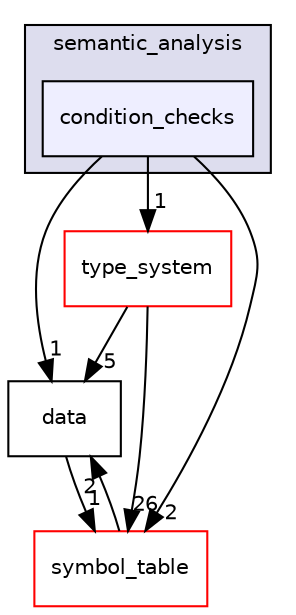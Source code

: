 digraph "src/semantic_analysis/condition_checks" {
  compound=true
  node [ fontsize="10", fontname="Helvetica"];
  edge [ labelfontsize="10", labelfontname="Helvetica"];
  subgraph clusterdir_5ca8928545f59f4bfee2527f6926e7f0 {
    graph [ bgcolor="#ddddee", pencolor="black", label="semantic_analysis" fontname="Helvetica", fontsize="10", URL="dir_5ca8928545f59f4bfee2527f6926e7f0.html"]
  dir_4e0cd779256dfc66d121fe6dd26c5375 [shape=box, label="condition_checks", style="filled", fillcolor="#eeeeff", pencolor="black", URL="dir_4e0cd779256dfc66d121fe6dd26c5375.html"];
  }
  dir_5366418984bbb764c0ee8ec3b27cf2cb [shape=box label="type_system" fillcolor="white" style="filled" color="red" URL="dir_5366418984bbb764c0ee8ec3b27cf2cb.html"];
  dir_c1be8d27e7f84178e95f152701110b19 [shape=box label="data" URL="dir_c1be8d27e7f84178e95f152701110b19.html"];
  dir_ee2e78e09e3523a3dc72b1c19f9afb8f [shape=box label="symbol_table" fillcolor="white" style="filled" color="red" URL="dir_ee2e78e09e3523a3dc72b1c19f9afb8f.html"];
  dir_4e0cd779256dfc66d121fe6dd26c5375->dir_5366418984bbb764c0ee8ec3b27cf2cb [headlabel="1", labeldistance=1.5 headhref="dir_000006_000020.html"];
  dir_4e0cd779256dfc66d121fe6dd26c5375->dir_c1be8d27e7f84178e95f152701110b19 [headlabel="1", labeldistance=1.5 headhref="dir_000006_000002.html"];
  dir_4e0cd779256dfc66d121fe6dd26c5375->dir_ee2e78e09e3523a3dc72b1c19f9afb8f [headlabel="2", labeldistance=1.5 headhref="dir_000006_000014.html"];
  dir_c1be8d27e7f84178e95f152701110b19->dir_ee2e78e09e3523a3dc72b1c19f9afb8f [headlabel="1", labeldistance=1.5 headhref="dir_000002_000014.html"];
  dir_5366418984bbb764c0ee8ec3b27cf2cb->dir_c1be8d27e7f84178e95f152701110b19 [headlabel="5", labeldistance=1.5 headhref="dir_000020_000002.html"];
  dir_5366418984bbb764c0ee8ec3b27cf2cb->dir_ee2e78e09e3523a3dc72b1c19f9afb8f [headlabel="26", labeldistance=1.5 headhref="dir_000020_000014.html"];
  dir_ee2e78e09e3523a3dc72b1c19f9afb8f->dir_c1be8d27e7f84178e95f152701110b19 [headlabel="2", labeldistance=1.5 headhref="dir_000014_000002.html"];
}
